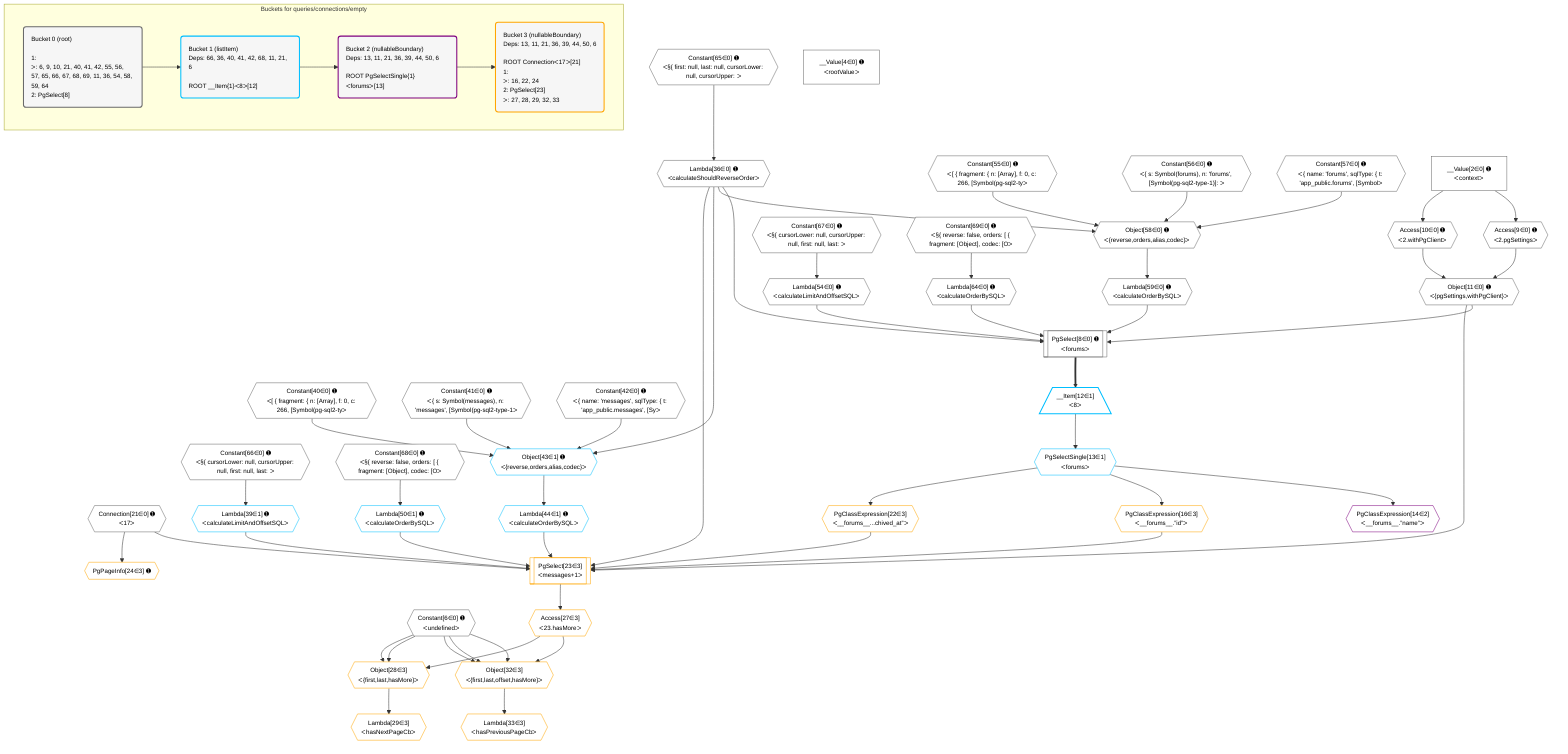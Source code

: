 %%{init: {'themeVariables': { 'fontSize': '12px'}}}%%
graph TD
    classDef path fill:#eee,stroke:#000,color:#000
    classDef plan fill:#fff,stroke-width:1px,color:#000
    classDef itemplan fill:#fff,stroke-width:2px,color:#000
    classDef unbatchedplan fill:#dff,stroke-width:1px,color:#000
    classDef sideeffectplan fill:#fcc,stroke-width:2px,color:#000
    classDef bucket fill:#f6f6f6,color:#000,stroke-width:2px,text-align:left


    %% plan dependencies
    PgSelect8[["PgSelect[8∈0] ➊<br />ᐸforumsᐳ"]]:::plan
    Object11{{"Object[11∈0] ➊<br />ᐸ{pgSettings,withPgClient}ᐳ"}}:::plan
    Lambda36{{"Lambda[36∈0] ➊<br />ᐸcalculateShouldReverseOrderᐳ"}}:::plan
    Lambda54{{"Lambda[54∈0] ➊<br />ᐸcalculateLimitAndOffsetSQLᐳ"}}:::plan
    Lambda59{{"Lambda[59∈0] ➊<br />ᐸcalculateOrderBySQLᐳ"}}:::plan
    Lambda64{{"Lambda[64∈0] ➊<br />ᐸcalculateOrderBySQLᐳ"}}:::plan
    Object11 & Lambda36 & Lambda54 & Lambda59 & Lambda64 --> PgSelect8
    Object58{{"Object[58∈0] ➊<br />ᐸ{reverse,orders,alias,codec}ᐳ"}}:::plan
    Constant55{{"Constant[55∈0] ➊<br />ᐸ[ { fragment: { n: [Array], f: 0, c: 266, [Symbol(pg-sql2-tyᐳ"}}:::plan
    Constant56{{"Constant[56∈0] ➊<br />ᐸ{ s: Symbol(forums), n: 'forums', [Symbol(pg-sql2-type-1)]: ᐳ"}}:::plan
    Constant57{{"Constant[57∈0] ➊<br />ᐸ{ name: 'forums', sqlType: { t: 'app_public.forums', [Symbolᐳ"}}:::plan
    Lambda36 & Constant55 & Constant56 & Constant57 --> Object58
    Access9{{"Access[9∈0] ➊<br />ᐸ2.pgSettingsᐳ"}}:::plan
    Access10{{"Access[10∈0] ➊<br />ᐸ2.withPgClientᐳ"}}:::plan
    Access9 & Access10 --> Object11
    __Value2["__Value[2∈0] ➊<br />ᐸcontextᐳ"]:::plan
    __Value2 --> Access9
    __Value2 --> Access10
    Constant65{{"Constant[65∈0] ➊<br />ᐸ§{ first: null, last: null, cursorLower: null, cursorUpper: ᐳ"}}:::plan
    Constant65 --> Lambda36
    Constant67{{"Constant[67∈0] ➊<br />ᐸ§{ cursorLower: null, cursorUpper: null, first: null, last: ᐳ"}}:::plan
    Constant67 --> Lambda54
    Object58 --> Lambda59
    Constant69{{"Constant[69∈0] ➊<br />ᐸ§{ reverse: false, orders: [ { fragment: [Object], codec: [Oᐳ"}}:::plan
    Constant69 --> Lambda64
    __Value4["__Value[4∈0] ➊<br />ᐸrootValueᐳ"]:::plan
    Constant6{{"Constant[6∈0] ➊<br />ᐸundefinedᐳ"}}:::plan
    Connection21{{"Connection[21∈0] ➊<br />ᐸ17ᐳ"}}:::plan
    Constant40{{"Constant[40∈0] ➊<br />ᐸ[ { fragment: { n: [Array], f: 0, c: 266, [Symbol(pg-sql2-tyᐳ"}}:::plan
    Constant41{{"Constant[41∈0] ➊<br />ᐸ{ s: Symbol(messages), n: 'messages', [Symbol(pg-sql2-type-1ᐳ"}}:::plan
    Constant42{{"Constant[42∈0] ➊<br />ᐸ{ name: 'messages', sqlType: { t: 'app_public.messages', [Syᐳ"}}:::plan
    Constant66{{"Constant[66∈0] ➊<br />ᐸ§{ cursorLower: null, cursorUpper: null, first: null, last: ᐳ"}}:::plan
    Constant68{{"Constant[68∈0] ➊<br />ᐸ§{ reverse: false, orders: [ { fragment: [Object], codec: [Oᐳ"}}:::plan
    Object43{{"Object[43∈1] ➊<br />ᐸ{reverse,orders,alias,codec}ᐳ"}}:::plan
    Lambda36 & Constant40 & Constant41 & Constant42 --> Object43
    __Item12[/"__Item[12∈1]<br />ᐸ8ᐳ"\]:::itemplan
    PgSelect8 ==> __Item12
    PgSelectSingle13{{"PgSelectSingle[13∈1]<br />ᐸforumsᐳ"}}:::plan
    __Item12 --> PgSelectSingle13
    Lambda39{{"Lambda[39∈1] ➊<br />ᐸcalculateLimitAndOffsetSQLᐳ"}}:::plan
    Constant66 --> Lambda39
    Lambda44{{"Lambda[44∈1] ➊<br />ᐸcalculateOrderBySQLᐳ"}}:::plan
    Object43 --> Lambda44
    Lambda50{{"Lambda[50∈1] ➊<br />ᐸcalculateOrderBySQLᐳ"}}:::plan
    Constant68 --> Lambda50
    PgClassExpression14{{"PgClassExpression[14∈2]<br />ᐸ__forums__.”name”ᐳ"}}:::plan
    PgSelectSingle13 --> PgClassExpression14
    PgSelect23[["PgSelect[23∈3]<br />ᐸmessages+1ᐳ"]]:::plan
    PgClassExpression16{{"PgClassExpression[16∈3]<br />ᐸ__forums__.”id”ᐳ"}}:::plan
    PgClassExpression22{{"PgClassExpression[22∈3]<br />ᐸ__forums__...chived_at”ᐳ"}}:::plan
    Object11 & PgClassExpression16 & PgClassExpression22 & Connection21 & Lambda36 & Lambda39 & Lambda44 & Lambda50 --> PgSelect23
    Object32{{"Object[32∈3]<br />ᐸ{first,last,offset,hasMore}ᐳ"}}:::plan
    Access27{{"Access[27∈3]<br />ᐸ23.hasMoreᐳ"}}:::plan
    Constant6 & Constant6 & Constant6 & Access27 --> Object32
    Object28{{"Object[28∈3]<br />ᐸ{first,last,hasMore}ᐳ"}}:::plan
    Constant6 & Constant6 & Access27 --> Object28
    PgSelectSingle13 --> PgClassExpression16
    PgSelectSingle13 --> PgClassExpression22
    PgPageInfo24{{"PgPageInfo[24∈3] ➊"}}:::plan
    Connection21 --> PgPageInfo24
    PgSelect23 --> Access27
    Lambda29{{"Lambda[29∈3]<br />ᐸhasNextPageCbᐳ"}}:::plan
    Object28 --> Lambda29
    Lambda33{{"Lambda[33∈3]<br />ᐸhasPreviousPageCbᐳ"}}:::plan
    Object32 --> Lambda33

    %% define steps

    subgraph "Buckets for queries/connections/empty"
    Bucket0("Bucket 0 (root)<br /><br />1: <br />ᐳ: 6, 9, 10, 21, 40, 41, 42, 55, 56, 57, 65, 66, 67, 68, 69, 11, 36, 54, 58, 59, 64<br />2: PgSelect[8]"):::bucket
    classDef bucket0 stroke:#696969
    class Bucket0,__Value2,__Value4,Constant6,PgSelect8,Access9,Access10,Object11,Connection21,Lambda36,Constant40,Constant41,Constant42,Lambda54,Constant55,Constant56,Constant57,Object58,Lambda59,Lambda64,Constant65,Constant66,Constant67,Constant68,Constant69 bucket0
    Bucket1("Bucket 1 (listItem)<br />Deps: 66, 36, 40, 41, 42, 68, 11, 21, 6<br /><br />ROOT __Item{1}ᐸ8ᐳ[12]"):::bucket
    classDef bucket1 stroke:#00bfff
    class Bucket1,__Item12,PgSelectSingle13,Lambda39,Object43,Lambda44,Lambda50 bucket1
    Bucket2("Bucket 2 (nullableBoundary)<br />Deps: 13, 11, 21, 36, 39, 44, 50, 6<br /><br />ROOT PgSelectSingle{1}ᐸforumsᐳ[13]"):::bucket
    classDef bucket2 stroke:#7f007f
    class Bucket2,PgClassExpression14 bucket2
    Bucket3("Bucket 3 (nullableBoundary)<br />Deps: 13, 11, 21, 36, 39, 44, 50, 6<br /><br />ROOT Connectionᐸ17ᐳ[21]<br />1: <br />ᐳ: 16, 22, 24<br />2: PgSelect[23]<br />ᐳ: 27, 28, 29, 32, 33"):::bucket
    classDef bucket3 stroke:#ffa500
    class Bucket3,PgClassExpression16,PgClassExpression22,PgSelect23,PgPageInfo24,Access27,Object28,Lambda29,Object32,Lambda33 bucket3
    Bucket0 --> Bucket1
    Bucket1 --> Bucket2
    Bucket2 --> Bucket3
    end